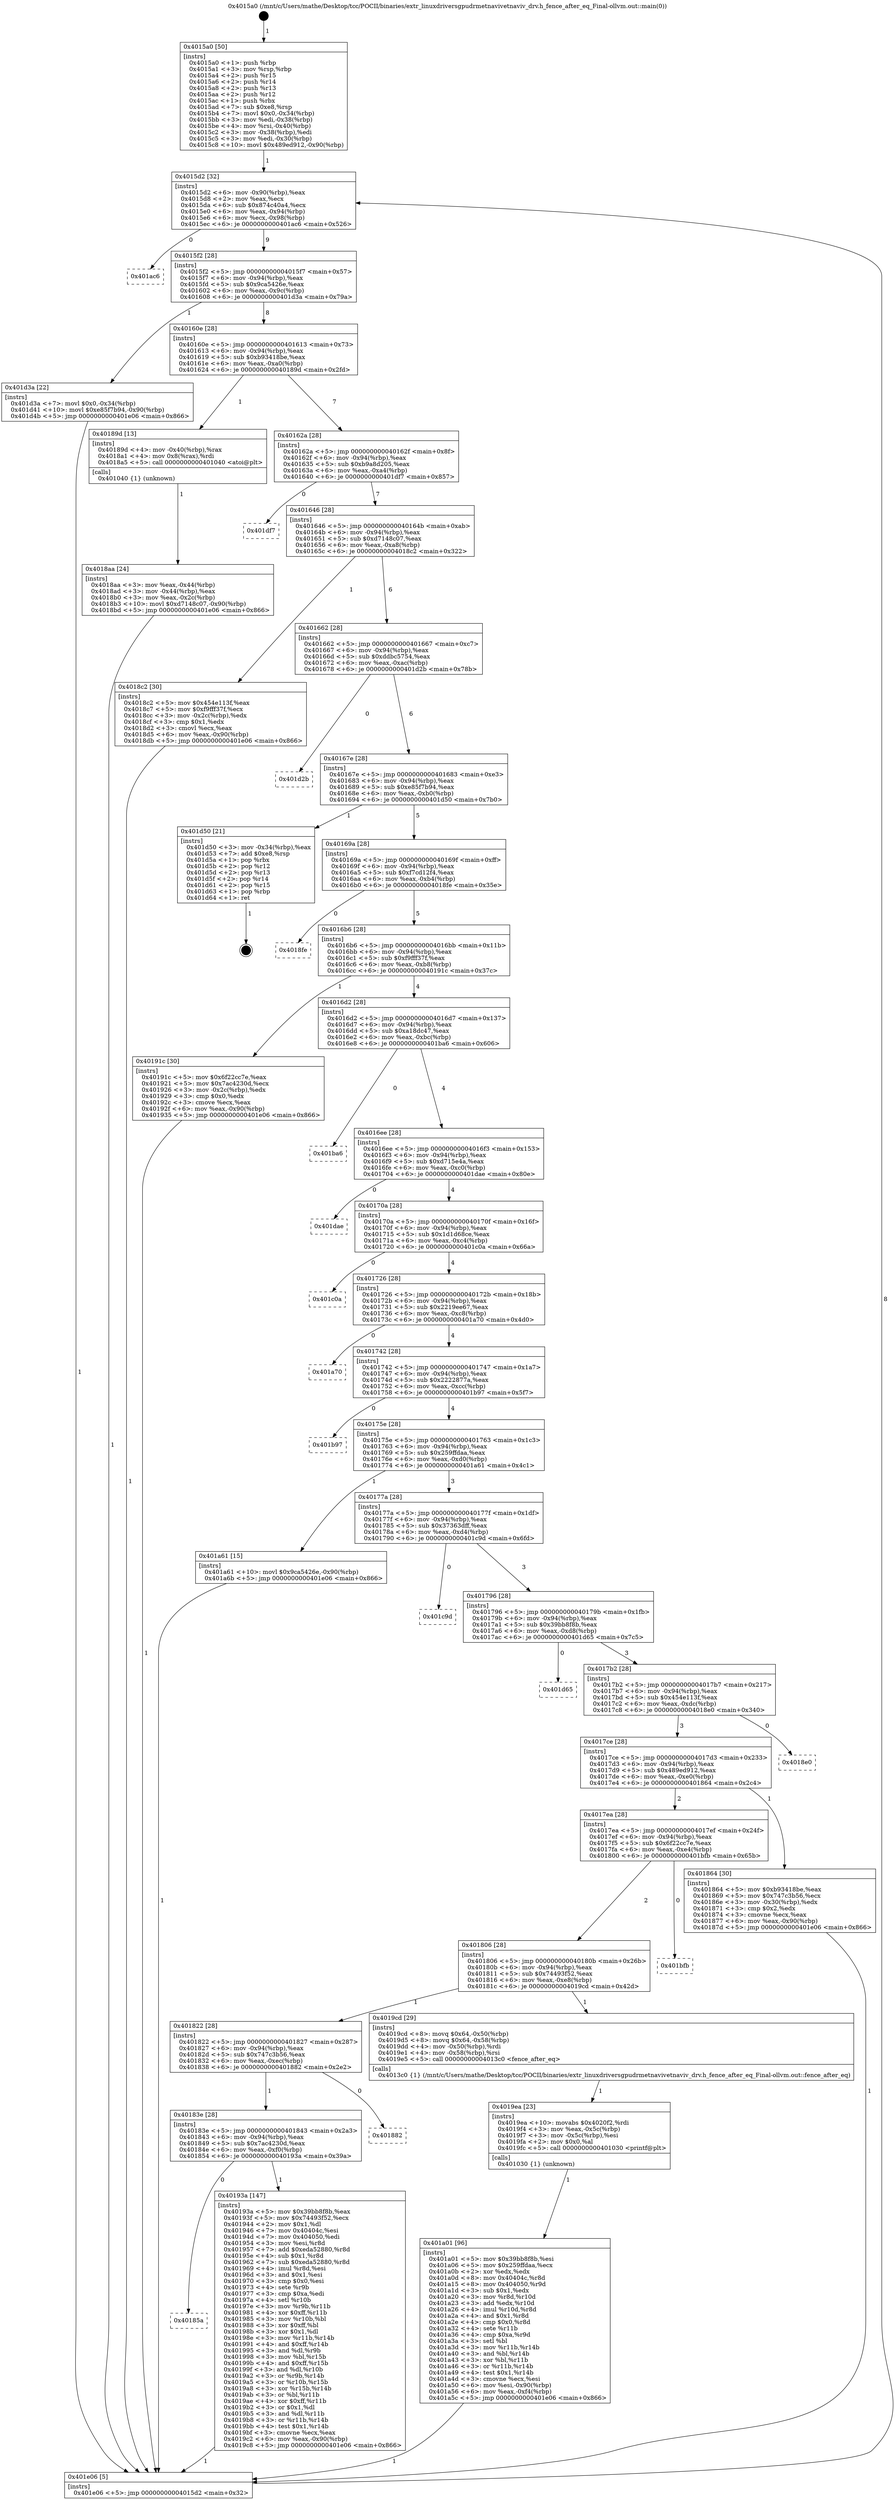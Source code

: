 digraph "0x4015a0" {
  label = "0x4015a0 (/mnt/c/Users/mathe/Desktop/tcc/POCII/binaries/extr_linuxdriversgpudrmetnavivetnaviv_drv.h_fence_after_eq_Final-ollvm.out::main(0))"
  labelloc = "t"
  node[shape=record]

  Entry [label="",width=0.3,height=0.3,shape=circle,fillcolor=black,style=filled]
  "0x4015d2" [label="{
     0x4015d2 [32]\l
     | [instrs]\l
     &nbsp;&nbsp;0x4015d2 \<+6\>: mov -0x90(%rbp),%eax\l
     &nbsp;&nbsp;0x4015d8 \<+2\>: mov %eax,%ecx\l
     &nbsp;&nbsp;0x4015da \<+6\>: sub $0x874c40a4,%ecx\l
     &nbsp;&nbsp;0x4015e0 \<+6\>: mov %eax,-0x94(%rbp)\l
     &nbsp;&nbsp;0x4015e6 \<+6\>: mov %ecx,-0x98(%rbp)\l
     &nbsp;&nbsp;0x4015ec \<+6\>: je 0000000000401ac6 \<main+0x526\>\l
  }"]
  "0x401ac6" [label="{
     0x401ac6\l
  }", style=dashed]
  "0x4015f2" [label="{
     0x4015f2 [28]\l
     | [instrs]\l
     &nbsp;&nbsp;0x4015f2 \<+5\>: jmp 00000000004015f7 \<main+0x57\>\l
     &nbsp;&nbsp;0x4015f7 \<+6\>: mov -0x94(%rbp),%eax\l
     &nbsp;&nbsp;0x4015fd \<+5\>: sub $0x9ca5426e,%eax\l
     &nbsp;&nbsp;0x401602 \<+6\>: mov %eax,-0x9c(%rbp)\l
     &nbsp;&nbsp;0x401608 \<+6\>: je 0000000000401d3a \<main+0x79a\>\l
  }"]
  Exit [label="",width=0.3,height=0.3,shape=circle,fillcolor=black,style=filled,peripheries=2]
  "0x401d3a" [label="{
     0x401d3a [22]\l
     | [instrs]\l
     &nbsp;&nbsp;0x401d3a \<+7\>: movl $0x0,-0x34(%rbp)\l
     &nbsp;&nbsp;0x401d41 \<+10\>: movl $0xe85f7b94,-0x90(%rbp)\l
     &nbsp;&nbsp;0x401d4b \<+5\>: jmp 0000000000401e06 \<main+0x866\>\l
  }"]
  "0x40160e" [label="{
     0x40160e [28]\l
     | [instrs]\l
     &nbsp;&nbsp;0x40160e \<+5\>: jmp 0000000000401613 \<main+0x73\>\l
     &nbsp;&nbsp;0x401613 \<+6\>: mov -0x94(%rbp),%eax\l
     &nbsp;&nbsp;0x401619 \<+5\>: sub $0xb93418be,%eax\l
     &nbsp;&nbsp;0x40161e \<+6\>: mov %eax,-0xa0(%rbp)\l
     &nbsp;&nbsp;0x401624 \<+6\>: je 000000000040189d \<main+0x2fd\>\l
  }"]
  "0x401a01" [label="{
     0x401a01 [96]\l
     | [instrs]\l
     &nbsp;&nbsp;0x401a01 \<+5\>: mov $0x39bb8f8b,%esi\l
     &nbsp;&nbsp;0x401a06 \<+5\>: mov $0x259ffdaa,%ecx\l
     &nbsp;&nbsp;0x401a0b \<+2\>: xor %edx,%edx\l
     &nbsp;&nbsp;0x401a0d \<+8\>: mov 0x40404c,%r8d\l
     &nbsp;&nbsp;0x401a15 \<+8\>: mov 0x404050,%r9d\l
     &nbsp;&nbsp;0x401a1d \<+3\>: sub $0x1,%edx\l
     &nbsp;&nbsp;0x401a20 \<+3\>: mov %r8d,%r10d\l
     &nbsp;&nbsp;0x401a23 \<+3\>: add %edx,%r10d\l
     &nbsp;&nbsp;0x401a26 \<+4\>: imul %r10d,%r8d\l
     &nbsp;&nbsp;0x401a2a \<+4\>: and $0x1,%r8d\l
     &nbsp;&nbsp;0x401a2e \<+4\>: cmp $0x0,%r8d\l
     &nbsp;&nbsp;0x401a32 \<+4\>: sete %r11b\l
     &nbsp;&nbsp;0x401a36 \<+4\>: cmp $0xa,%r9d\l
     &nbsp;&nbsp;0x401a3a \<+3\>: setl %bl\l
     &nbsp;&nbsp;0x401a3d \<+3\>: mov %r11b,%r14b\l
     &nbsp;&nbsp;0x401a40 \<+3\>: and %bl,%r14b\l
     &nbsp;&nbsp;0x401a43 \<+3\>: xor %bl,%r11b\l
     &nbsp;&nbsp;0x401a46 \<+3\>: or %r11b,%r14b\l
     &nbsp;&nbsp;0x401a49 \<+4\>: test $0x1,%r14b\l
     &nbsp;&nbsp;0x401a4d \<+3\>: cmovne %ecx,%esi\l
     &nbsp;&nbsp;0x401a50 \<+6\>: mov %esi,-0x90(%rbp)\l
     &nbsp;&nbsp;0x401a56 \<+6\>: mov %eax,-0xf4(%rbp)\l
     &nbsp;&nbsp;0x401a5c \<+5\>: jmp 0000000000401e06 \<main+0x866\>\l
  }"]
  "0x40189d" [label="{
     0x40189d [13]\l
     | [instrs]\l
     &nbsp;&nbsp;0x40189d \<+4\>: mov -0x40(%rbp),%rax\l
     &nbsp;&nbsp;0x4018a1 \<+4\>: mov 0x8(%rax),%rdi\l
     &nbsp;&nbsp;0x4018a5 \<+5\>: call 0000000000401040 \<atoi@plt\>\l
     | [calls]\l
     &nbsp;&nbsp;0x401040 \{1\} (unknown)\l
  }"]
  "0x40162a" [label="{
     0x40162a [28]\l
     | [instrs]\l
     &nbsp;&nbsp;0x40162a \<+5\>: jmp 000000000040162f \<main+0x8f\>\l
     &nbsp;&nbsp;0x40162f \<+6\>: mov -0x94(%rbp),%eax\l
     &nbsp;&nbsp;0x401635 \<+5\>: sub $0xb9a8d205,%eax\l
     &nbsp;&nbsp;0x40163a \<+6\>: mov %eax,-0xa4(%rbp)\l
     &nbsp;&nbsp;0x401640 \<+6\>: je 0000000000401df7 \<main+0x857\>\l
  }"]
  "0x4019ea" [label="{
     0x4019ea [23]\l
     | [instrs]\l
     &nbsp;&nbsp;0x4019ea \<+10\>: movabs $0x4020f2,%rdi\l
     &nbsp;&nbsp;0x4019f4 \<+3\>: mov %eax,-0x5c(%rbp)\l
     &nbsp;&nbsp;0x4019f7 \<+3\>: mov -0x5c(%rbp),%esi\l
     &nbsp;&nbsp;0x4019fa \<+2\>: mov $0x0,%al\l
     &nbsp;&nbsp;0x4019fc \<+5\>: call 0000000000401030 \<printf@plt\>\l
     | [calls]\l
     &nbsp;&nbsp;0x401030 \{1\} (unknown)\l
  }"]
  "0x401df7" [label="{
     0x401df7\l
  }", style=dashed]
  "0x401646" [label="{
     0x401646 [28]\l
     | [instrs]\l
     &nbsp;&nbsp;0x401646 \<+5\>: jmp 000000000040164b \<main+0xab\>\l
     &nbsp;&nbsp;0x40164b \<+6\>: mov -0x94(%rbp),%eax\l
     &nbsp;&nbsp;0x401651 \<+5\>: sub $0xd7148c07,%eax\l
     &nbsp;&nbsp;0x401656 \<+6\>: mov %eax,-0xa8(%rbp)\l
     &nbsp;&nbsp;0x40165c \<+6\>: je 00000000004018c2 \<main+0x322\>\l
  }"]
  "0x40185a" [label="{
     0x40185a\l
  }", style=dashed]
  "0x4018c2" [label="{
     0x4018c2 [30]\l
     | [instrs]\l
     &nbsp;&nbsp;0x4018c2 \<+5\>: mov $0x454e113f,%eax\l
     &nbsp;&nbsp;0x4018c7 \<+5\>: mov $0xf9fff37f,%ecx\l
     &nbsp;&nbsp;0x4018cc \<+3\>: mov -0x2c(%rbp),%edx\l
     &nbsp;&nbsp;0x4018cf \<+3\>: cmp $0x1,%edx\l
     &nbsp;&nbsp;0x4018d2 \<+3\>: cmovl %ecx,%eax\l
     &nbsp;&nbsp;0x4018d5 \<+6\>: mov %eax,-0x90(%rbp)\l
     &nbsp;&nbsp;0x4018db \<+5\>: jmp 0000000000401e06 \<main+0x866\>\l
  }"]
  "0x401662" [label="{
     0x401662 [28]\l
     | [instrs]\l
     &nbsp;&nbsp;0x401662 \<+5\>: jmp 0000000000401667 \<main+0xc7\>\l
     &nbsp;&nbsp;0x401667 \<+6\>: mov -0x94(%rbp),%eax\l
     &nbsp;&nbsp;0x40166d \<+5\>: sub $0xddbc5754,%eax\l
     &nbsp;&nbsp;0x401672 \<+6\>: mov %eax,-0xac(%rbp)\l
     &nbsp;&nbsp;0x401678 \<+6\>: je 0000000000401d2b \<main+0x78b\>\l
  }"]
  "0x40193a" [label="{
     0x40193a [147]\l
     | [instrs]\l
     &nbsp;&nbsp;0x40193a \<+5\>: mov $0x39bb8f8b,%eax\l
     &nbsp;&nbsp;0x40193f \<+5\>: mov $0x74493f52,%ecx\l
     &nbsp;&nbsp;0x401944 \<+2\>: mov $0x1,%dl\l
     &nbsp;&nbsp;0x401946 \<+7\>: mov 0x40404c,%esi\l
     &nbsp;&nbsp;0x40194d \<+7\>: mov 0x404050,%edi\l
     &nbsp;&nbsp;0x401954 \<+3\>: mov %esi,%r8d\l
     &nbsp;&nbsp;0x401957 \<+7\>: add $0xeda52880,%r8d\l
     &nbsp;&nbsp;0x40195e \<+4\>: sub $0x1,%r8d\l
     &nbsp;&nbsp;0x401962 \<+7\>: sub $0xeda52880,%r8d\l
     &nbsp;&nbsp;0x401969 \<+4\>: imul %r8d,%esi\l
     &nbsp;&nbsp;0x40196d \<+3\>: and $0x1,%esi\l
     &nbsp;&nbsp;0x401970 \<+3\>: cmp $0x0,%esi\l
     &nbsp;&nbsp;0x401973 \<+4\>: sete %r9b\l
     &nbsp;&nbsp;0x401977 \<+3\>: cmp $0xa,%edi\l
     &nbsp;&nbsp;0x40197a \<+4\>: setl %r10b\l
     &nbsp;&nbsp;0x40197e \<+3\>: mov %r9b,%r11b\l
     &nbsp;&nbsp;0x401981 \<+4\>: xor $0xff,%r11b\l
     &nbsp;&nbsp;0x401985 \<+3\>: mov %r10b,%bl\l
     &nbsp;&nbsp;0x401988 \<+3\>: xor $0xff,%bl\l
     &nbsp;&nbsp;0x40198b \<+3\>: xor $0x1,%dl\l
     &nbsp;&nbsp;0x40198e \<+3\>: mov %r11b,%r14b\l
     &nbsp;&nbsp;0x401991 \<+4\>: and $0xff,%r14b\l
     &nbsp;&nbsp;0x401995 \<+3\>: and %dl,%r9b\l
     &nbsp;&nbsp;0x401998 \<+3\>: mov %bl,%r15b\l
     &nbsp;&nbsp;0x40199b \<+4\>: and $0xff,%r15b\l
     &nbsp;&nbsp;0x40199f \<+3\>: and %dl,%r10b\l
     &nbsp;&nbsp;0x4019a2 \<+3\>: or %r9b,%r14b\l
     &nbsp;&nbsp;0x4019a5 \<+3\>: or %r10b,%r15b\l
     &nbsp;&nbsp;0x4019a8 \<+3\>: xor %r15b,%r14b\l
     &nbsp;&nbsp;0x4019ab \<+3\>: or %bl,%r11b\l
     &nbsp;&nbsp;0x4019ae \<+4\>: xor $0xff,%r11b\l
     &nbsp;&nbsp;0x4019b2 \<+3\>: or $0x1,%dl\l
     &nbsp;&nbsp;0x4019b5 \<+3\>: and %dl,%r11b\l
     &nbsp;&nbsp;0x4019b8 \<+3\>: or %r11b,%r14b\l
     &nbsp;&nbsp;0x4019bb \<+4\>: test $0x1,%r14b\l
     &nbsp;&nbsp;0x4019bf \<+3\>: cmovne %ecx,%eax\l
     &nbsp;&nbsp;0x4019c2 \<+6\>: mov %eax,-0x90(%rbp)\l
     &nbsp;&nbsp;0x4019c8 \<+5\>: jmp 0000000000401e06 \<main+0x866\>\l
  }"]
  "0x401d2b" [label="{
     0x401d2b\l
  }", style=dashed]
  "0x40167e" [label="{
     0x40167e [28]\l
     | [instrs]\l
     &nbsp;&nbsp;0x40167e \<+5\>: jmp 0000000000401683 \<main+0xe3\>\l
     &nbsp;&nbsp;0x401683 \<+6\>: mov -0x94(%rbp),%eax\l
     &nbsp;&nbsp;0x401689 \<+5\>: sub $0xe85f7b94,%eax\l
     &nbsp;&nbsp;0x40168e \<+6\>: mov %eax,-0xb0(%rbp)\l
     &nbsp;&nbsp;0x401694 \<+6\>: je 0000000000401d50 \<main+0x7b0\>\l
  }"]
  "0x40183e" [label="{
     0x40183e [28]\l
     | [instrs]\l
     &nbsp;&nbsp;0x40183e \<+5\>: jmp 0000000000401843 \<main+0x2a3\>\l
     &nbsp;&nbsp;0x401843 \<+6\>: mov -0x94(%rbp),%eax\l
     &nbsp;&nbsp;0x401849 \<+5\>: sub $0x7ac4230d,%eax\l
     &nbsp;&nbsp;0x40184e \<+6\>: mov %eax,-0xf0(%rbp)\l
     &nbsp;&nbsp;0x401854 \<+6\>: je 000000000040193a \<main+0x39a\>\l
  }"]
  "0x401d50" [label="{
     0x401d50 [21]\l
     | [instrs]\l
     &nbsp;&nbsp;0x401d50 \<+3\>: mov -0x34(%rbp),%eax\l
     &nbsp;&nbsp;0x401d53 \<+7\>: add $0xe8,%rsp\l
     &nbsp;&nbsp;0x401d5a \<+1\>: pop %rbx\l
     &nbsp;&nbsp;0x401d5b \<+2\>: pop %r12\l
     &nbsp;&nbsp;0x401d5d \<+2\>: pop %r13\l
     &nbsp;&nbsp;0x401d5f \<+2\>: pop %r14\l
     &nbsp;&nbsp;0x401d61 \<+2\>: pop %r15\l
     &nbsp;&nbsp;0x401d63 \<+1\>: pop %rbp\l
     &nbsp;&nbsp;0x401d64 \<+1\>: ret\l
  }"]
  "0x40169a" [label="{
     0x40169a [28]\l
     | [instrs]\l
     &nbsp;&nbsp;0x40169a \<+5\>: jmp 000000000040169f \<main+0xff\>\l
     &nbsp;&nbsp;0x40169f \<+6\>: mov -0x94(%rbp),%eax\l
     &nbsp;&nbsp;0x4016a5 \<+5\>: sub $0xf7cd12f4,%eax\l
     &nbsp;&nbsp;0x4016aa \<+6\>: mov %eax,-0xb4(%rbp)\l
     &nbsp;&nbsp;0x4016b0 \<+6\>: je 00000000004018fe \<main+0x35e\>\l
  }"]
  "0x401882" [label="{
     0x401882\l
  }", style=dashed]
  "0x4018fe" [label="{
     0x4018fe\l
  }", style=dashed]
  "0x4016b6" [label="{
     0x4016b6 [28]\l
     | [instrs]\l
     &nbsp;&nbsp;0x4016b6 \<+5\>: jmp 00000000004016bb \<main+0x11b\>\l
     &nbsp;&nbsp;0x4016bb \<+6\>: mov -0x94(%rbp),%eax\l
     &nbsp;&nbsp;0x4016c1 \<+5\>: sub $0xf9fff37f,%eax\l
     &nbsp;&nbsp;0x4016c6 \<+6\>: mov %eax,-0xb8(%rbp)\l
     &nbsp;&nbsp;0x4016cc \<+6\>: je 000000000040191c \<main+0x37c\>\l
  }"]
  "0x401822" [label="{
     0x401822 [28]\l
     | [instrs]\l
     &nbsp;&nbsp;0x401822 \<+5\>: jmp 0000000000401827 \<main+0x287\>\l
     &nbsp;&nbsp;0x401827 \<+6\>: mov -0x94(%rbp),%eax\l
     &nbsp;&nbsp;0x40182d \<+5\>: sub $0x747c3b56,%eax\l
     &nbsp;&nbsp;0x401832 \<+6\>: mov %eax,-0xec(%rbp)\l
     &nbsp;&nbsp;0x401838 \<+6\>: je 0000000000401882 \<main+0x2e2\>\l
  }"]
  "0x40191c" [label="{
     0x40191c [30]\l
     | [instrs]\l
     &nbsp;&nbsp;0x40191c \<+5\>: mov $0x6f22cc7e,%eax\l
     &nbsp;&nbsp;0x401921 \<+5\>: mov $0x7ac4230d,%ecx\l
     &nbsp;&nbsp;0x401926 \<+3\>: mov -0x2c(%rbp),%edx\l
     &nbsp;&nbsp;0x401929 \<+3\>: cmp $0x0,%edx\l
     &nbsp;&nbsp;0x40192c \<+3\>: cmove %ecx,%eax\l
     &nbsp;&nbsp;0x40192f \<+6\>: mov %eax,-0x90(%rbp)\l
     &nbsp;&nbsp;0x401935 \<+5\>: jmp 0000000000401e06 \<main+0x866\>\l
  }"]
  "0x4016d2" [label="{
     0x4016d2 [28]\l
     | [instrs]\l
     &nbsp;&nbsp;0x4016d2 \<+5\>: jmp 00000000004016d7 \<main+0x137\>\l
     &nbsp;&nbsp;0x4016d7 \<+6\>: mov -0x94(%rbp),%eax\l
     &nbsp;&nbsp;0x4016dd \<+5\>: sub $0xa18dc47,%eax\l
     &nbsp;&nbsp;0x4016e2 \<+6\>: mov %eax,-0xbc(%rbp)\l
     &nbsp;&nbsp;0x4016e8 \<+6\>: je 0000000000401ba6 \<main+0x606\>\l
  }"]
  "0x4019cd" [label="{
     0x4019cd [29]\l
     | [instrs]\l
     &nbsp;&nbsp;0x4019cd \<+8\>: movq $0x64,-0x50(%rbp)\l
     &nbsp;&nbsp;0x4019d5 \<+8\>: movq $0x64,-0x58(%rbp)\l
     &nbsp;&nbsp;0x4019dd \<+4\>: mov -0x50(%rbp),%rdi\l
     &nbsp;&nbsp;0x4019e1 \<+4\>: mov -0x58(%rbp),%rsi\l
     &nbsp;&nbsp;0x4019e5 \<+5\>: call 00000000004013c0 \<fence_after_eq\>\l
     | [calls]\l
     &nbsp;&nbsp;0x4013c0 \{1\} (/mnt/c/Users/mathe/Desktop/tcc/POCII/binaries/extr_linuxdriversgpudrmetnavivetnaviv_drv.h_fence_after_eq_Final-ollvm.out::fence_after_eq)\l
  }"]
  "0x401ba6" [label="{
     0x401ba6\l
  }", style=dashed]
  "0x4016ee" [label="{
     0x4016ee [28]\l
     | [instrs]\l
     &nbsp;&nbsp;0x4016ee \<+5\>: jmp 00000000004016f3 \<main+0x153\>\l
     &nbsp;&nbsp;0x4016f3 \<+6\>: mov -0x94(%rbp),%eax\l
     &nbsp;&nbsp;0x4016f9 \<+5\>: sub $0xd715e4a,%eax\l
     &nbsp;&nbsp;0x4016fe \<+6\>: mov %eax,-0xc0(%rbp)\l
     &nbsp;&nbsp;0x401704 \<+6\>: je 0000000000401dae \<main+0x80e\>\l
  }"]
  "0x401806" [label="{
     0x401806 [28]\l
     | [instrs]\l
     &nbsp;&nbsp;0x401806 \<+5\>: jmp 000000000040180b \<main+0x26b\>\l
     &nbsp;&nbsp;0x40180b \<+6\>: mov -0x94(%rbp),%eax\l
     &nbsp;&nbsp;0x401811 \<+5\>: sub $0x74493f52,%eax\l
     &nbsp;&nbsp;0x401816 \<+6\>: mov %eax,-0xe8(%rbp)\l
     &nbsp;&nbsp;0x40181c \<+6\>: je 00000000004019cd \<main+0x42d\>\l
  }"]
  "0x401dae" [label="{
     0x401dae\l
  }", style=dashed]
  "0x40170a" [label="{
     0x40170a [28]\l
     | [instrs]\l
     &nbsp;&nbsp;0x40170a \<+5\>: jmp 000000000040170f \<main+0x16f\>\l
     &nbsp;&nbsp;0x40170f \<+6\>: mov -0x94(%rbp),%eax\l
     &nbsp;&nbsp;0x401715 \<+5\>: sub $0x1d1d68ce,%eax\l
     &nbsp;&nbsp;0x40171a \<+6\>: mov %eax,-0xc4(%rbp)\l
     &nbsp;&nbsp;0x401720 \<+6\>: je 0000000000401c0a \<main+0x66a\>\l
  }"]
  "0x401bfb" [label="{
     0x401bfb\l
  }", style=dashed]
  "0x401c0a" [label="{
     0x401c0a\l
  }", style=dashed]
  "0x401726" [label="{
     0x401726 [28]\l
     | [instrs]\l
     &nbsp;&nbsp;0x401726 \<+5\>: jmp 000000000040172b \<main+0x18b\>\l
     &nbsp;&nbsp;0x40172b \<+6\>: mov -0x94(%rbp),%eax\l
     &nbsp;&nbsp;0x401731 \<+5\>: sub $0x2219ee67,%eax\l
     &nbsp;&nbsp;0x401736 \<+6\>: mov %eax,-0xc8(%rbp)\l
     &nbsp;&nbsp;0x40173c \<+6\>: je 0000000000401a70 \<main+0x4d0\>\l
  }"]
  "0x4018aa" [label="{
     0x4018aa [24]\l
     | [instrs]\l
     &nbsp;&nbsp;0x4018aa \<+3\>: mov %eax,-0x44(%rbp)\l
     &nbsp;&nbsp;0x4018ad \<+3\>: mov -0x44(%rbp),%eax\l
     &nbsp;&nbsp;0x4018b0 \<+3\>: mov %eax,-0x2c(%rbp)\l
     &nbsp;&nbsp;0x4018b3 \<+10\>: movl $0xd7148c07,-0x90(%rbp)\l
     &nbsp;&nbsp;0x4018bd \<+5\>: jmp 0000000000401e06 \<main+0x866\>\l
  }"]
  "0x401a70" [label="{
     0x401a70\l
  }", style=dashed]
  "0x401742" [label="{
     0x401742 [28]\l
     | [instrs]\l
     &nbsp;&nbsp;0x401742 \<+5\>: jmp 0000000000401747 \<main+0x1a7\>\l
     &nbsp;&nbsp;0x401747 \<+6\>: mov -0x94(%rbp),%eax\l
     &nbsp;&nbsp;0x40174d \<+5\>: sub $0x2222877a,%eax\l
     &nbsp;&nbsp;0x401752 \<+6\>: mov %eax,-0xcc(%rbp)\l
     &nbsp;&nbsp;0x401758 \<+6\>: je 0000000000401b97 \<main+0x5f7\>\l
  }"]
  "0x4015a0" [label="{
     0x4015a0 [50]\l
     | [instrs]\l
     &nbsp;&nbsp;0x4015a0 \<+1\>: push %rbp\l
     &nbsp;&nbsp;0x4015a1 \<+3\>: mov %rsp,%rbp\l
     &nbsp;&nbsp;0x4015a4 \<+2\>: push %r15\l
     &nbsp;&nbsp;0x4015a6 \<+2\>: push %r14\l
     &nbsp;&nbsp;0x4015a8 \<+2\>: push %r13\l
     &nbsp;&nbsp;0x4015aa \<+2\>: push %r12\l
     &nbsp;&nbsp;0x4015ac \<+1\>: push %rbx\l
     &nbsp;&nbsp;0x4015ad \<+7\>: sub $0xe8,%rsp\l
     &nbsp;&nbsp;0x4015b4 \<+7\>: movl $0x0,-0x34(%rbp)\l
     &nbsp;&nbsp;0x4015bb \<+3\>: mov %edi,-0x38(%rbp)\l
     &nbsp;&nbsp;0x4015be \<+4\>: mov %rsi,-0x40(%rbp)\l
     &nbsp;&nbsp;0x4015c2 \<+3\>: mov -0x38(%rbp),%edi\l
     &nbsp;&nbsp;0x4015c5 \<+3\>: mov %edi,-0x30(%rbp)\l
     &nbsp;&nbsp;0x4015c8 \<+10\>: movl $0x489ed912,-0x90(%rbp)\l
  }"]
  "0x401b97" [label="{
     0x401b97\l
  }", style=dashed]
  "0x40175e" [label="{
     0x40175e [28]\l
     | [instrs]\l
     &nbsp;&nbsp;0x40175e \<+5\>: jmp 0000000000401763 \<main+0x1c3\>\l
     &nbsp;&nbsp;0x401763 \<+6\>: mov -0x94(%rbp),%eax\l
     &nbsp;&nbsp;0x401769 \<+5\>: sub $0x259ffdaa,%eax\l
     &nbsp;&nbsp;0x40176e \<+6\>: mov %eax,-0xd0(%rbp)\l
     &nbsp;&nbsp;0x401774 \<+6\>: je 0000000000401a61 \<main+0x4c1\>\l
  }"]
  "0x401e06" [label="{
     0x401e06 [5]\l
     | [instrs]\l
     &nbsp;&nbsp;0x401e06 \<+5\>: jmp 00000000004015d2 \<main+0x32\>\l
  }"]
  "0x401a61" [label="{
     0x401a61 [15]\l
     | [instrs]\l
     &nbsp;&nbsp;0x401a61 \<+10\>: movl $0x9ca5426e,-0x90(%rbp)\l
     &nbsp;&nbsp;0x401a6b \<+5\>: jmp 0000000000401e06 \<main+0x866\>\l
  }"]
  "0x40177a" [label="{
     0x40177a [28]\l
     | [instrs]\l
     &nbsp;&nbsp;0x40177a \<+5\>: jmp 000000000040177f \<main+0x1df\>\l
     &nbsp;&nbsp;0x40177f \<+6\>: mov -0x94(%rbp),%eax\l
     &nbsp;&nbsp;0x401785 \<+5\>: sub $0x37363dff,%eax\l
     &nbsp;&nbsp;0x40178a \<+6\>: mov %eax,-0xd4(%rbp)\l
     &nbsp;&nbsp;0x401790 \<+6\>: je 0000000000401c9d \<main+0x6fd\>\l
  }"]
  "0x4017ea" [label="{
     0x4017ea [28]\l
     | [instrs]\l
     &nbsp;&nbsp;0x4017ea \<+5\>: jmp 00000000004017ef \<main+0x24f\>\l
     &nbsp;&nbsp;0x4017ef \<+6\>: mov -0x94(%rbp),%eax\l
     &nbsp;&nbsp;0x4017f5 \<+5\>: sub $0x6f22cc7e,%eax\l
     &nbsp;&nbsp;0x4017fa \<+6\>: mov %eax,-0xe4(%rbp)\l
     &nbsp;&nbsp;0x401800 \<+6\>: je 0000000000401bfb \<main+0x65b\>\l
  }"]
  "0x401c9d" [label="{
     0x401c9d\l
  }", style=dashed]
  "0x401796" [label="{
     0x401796 [28]\l
     | [instrs]\l
     &nbsp;&nbsp;0x401796 \<+5\>: jmp 000000000040179b \<main+0x1fb\>\l
     &nbsp;&nbsp;0x40179b \<+6\>: mov -0x94(%rbp),%eax\l
     &nbsp;&nbsp;0x4017a1 \<+5\>: sub $0x39bb8f8b,%eax\l
     &nbsp;&nbsp;0x4017a6 \<+6\>: mov %eax,-0xd8(%rbp)\l
     &nbsp;&nbsp;0x4017ac \<+6\>: je 0000000000401d65 \<main+0x7c5\>\l
  }"]
  "0x401864" [label="{
     0x401864 [30]\l
     | [instrs]\l
     &nbsp;&nbsp;0x401864 \<+5\>: mov $0xb93418be,%eax\l
     &nbsp;&nbsp;0x401869 \<+5\>: mov $0x747c3b56,%ecx\l
     &nbsp;&nbsp;0x40186e \<+3\>: mov -0x30(%rbp),%edx\l
     &nbsp;&nbsp;0x401871 \<+3\>: cmp $0x2,%edx\l
     &nbsp;&nbsp;0x401874 \<+3\>: cmovne %ecx,%eax\l
     &nbsp;&nbsp;0x401877 \<+6\>: mov %eax,-0x90(%rbp)\l
     &nbsp;&nbsp;0x40187d \<+5\>: jmp 0000000000401e06 \<main+0x866\>\l
  }"]
  "0x401d65" [label="{
     0x401d65\l
  }", style=dashed]
  "0x4017b2" [label="{
     0x4017b2 [28]\l
     | [instrs]\l
     &nbsp;&nbsp;0x4017b2 \<+5\>: jmp 00000000004017b7 \<main+0x217\>\l
     &nbsp;&nbsp;0x4017b7 \<+6\>: mov -0x94(%rbp),%eax\l
     &nbsp;&nbsp;0x4017bd \<+5\>: sub $0x454e113f,%eax\l
     &nbsp;&nbsp;0x4017c2 \<+6\>: mov %eax,-0xdc(%rbp)\l
     &nbsp;&nbsp;0x4017c8 \<+6\>: je 00000000004018e0 \<main+0x340\>\l
  }"]
  "0x4017ce" [label="{
     0x4017ce [28]\l
     | [instrs]\l
     &nbsp;&nbsp;0x4017ce \<+5\>: jmp 00000000004017d3 \<main+0x233\>\l
     &nbsp;&nbsp;0x4017d3 \<+6\>: mov -0x94(%rbp),%eax\l
     &nbsp;&nbsp;0x4017d9 \<+5\>: sub $0x489ed912,%eax\l
     &nbsp;&nbsp;0x4017de \<+6\>: mov %eax,-0xe0(%rbp)\l
     &nbsp;&nbsp;0x4017e4 \<+6\>: je 0000000000401864 \<main+0x2c4\>\l
  }"]
  "0x4018e0" [label="{
     0x4018e0\l
  }", style=dashed]
  Entry -> "0x4015a0" [label=" 1"]
  "0x4015d2" -> "0x401ac6" [label=" 0"]
  "0x4015d2" -> "0x4015f2" [label=" 9"]
  "0x401d50" -> Exit [label=" 1"]
  "0x4015f2" -> "0x401d3a" [label=" 1"]
  "0x4015f2" -> "0x40160e" [label=" 8"]
  "0x401d3a" -> "0x401e06" [label=" 1"]
  "0x40160e" -> "0x40189d" [label=" 1"]
  "0x40160e" -> "0x40162a" [label=" 7"]
  "0x401a61" -> "0x401e06" [label=" 1"]
  "0x40162a" -> "0x401df7" [label=" 0"]
  "0x40162a" -> "0x401646" [label=" 7"]
  "0x401a01" -> "0x401e06" [label=" 1"]
  "0x401646" -> "0x4018c2" [label=" 1"]
  "0x401646" -> "0x401662" [label=" 6"]
  "0x4019ea" -> "0x401a01" [label=" 1"]
  "0x401662" -> "0x401d2b" [label=" 0"]
  "0x401662" -> "0x40167e" [label=" 6"]
  "0x4019cd" -> "0x4019ea" [label=" 1"]
  "0x40167e" -> "0x401d50" [label=" 1"]
  "0x40167e" -> "0x40169a" [label=" 5"]
  "0x40183e" -> "0x40185a" [label=" 0"]
  "0x40169a" -> "0x4018fe" [label=" 0"]
  "0x40169a" -> "0x4016b6" [label=" 5"]
  "0x40183e" -> "0x40193a" [label=" 1"]
  "0x4016b6" -> "0x40191c" [label=" 1"]
  "0x4016b6" -> "0x4016d2" [label=" 4"]
  "0x401822" -> "0x40183e" [label=" 1"]
  "0x4016d2" -> "0x401ba6" [label=" 0"]
  "0x4016d2" -> "0x4016ee" [label=" 4"]
  "0x401822" -> "0x401882" [label=" 0"]
  "0x4016ee" -> "0x401dae" [label=" 0"]
  "0x4016ee" -> "0x40170a" [label=" 4"]
  "0x401806" -> "0x401822" [label=" 1"]
  "0x40170a" -> "0x401c0a" [label=" 0"]
  "0x40170a" -> "0x401726" [label=" 4"]
  "0x401806" -> "0x4019cd" [label=" 1"]
  "0x401726" -> "0x401a70" [label=" 0"]
  "0x401726" -> "0x401742" [label=" 4"]
  "0x4017ea" -> "0x401806" [label=" 2"]
  "0x401742" -> "0x401b97" [label=" 0"]
  "0x401742" -> "0x40175e" [label=" 4"]
  "0x4017ea" -> "0x401bfb" [label=" 0"]
  "0x40175e" -> "0x401a61" [label=" 1"]
  "0x40175e" -> "0x40177a" [label=" 3"]
  "0x40193a" -> "0x401e06" [label=" 1"]
  "0x40177a" -> "0x401c9d" [label=" 0"]
  "0x40177a" -> "0x401796" [label=" 3"]
  "0x40191c" -> "0x401e06" [label=" 1"]
  "0x401796" -> "0x401d65" [label=" 0"]
  "0x401796" -> "0x4017b2" [label=" 3"]
  "0x4018c2" -> "0x401e06" [label=" 1"]
  "0x4017b2" -> "0x4018e0" [label=" 0"]
  "0x4017b2" -> "0x4017ce" [label=" 3"]
  "0x4018aa" -> "0x401e06" [label=" 1"]
  "0x4017ce" -> "0x401864" [label=" 1"]
  "0x4017ce" -> "0x4017ea" [label=" 2"]
  "0x401864" -> "0x401e06" [label=" 1"]
  "0x4015a0" -> "0x4015d2" [label=" 1"]
  "0x401e06" -> "0x4015d2" [label=" 8"]
  "0x40189d" -> "0x4018aa" [label=" 1"]
}
